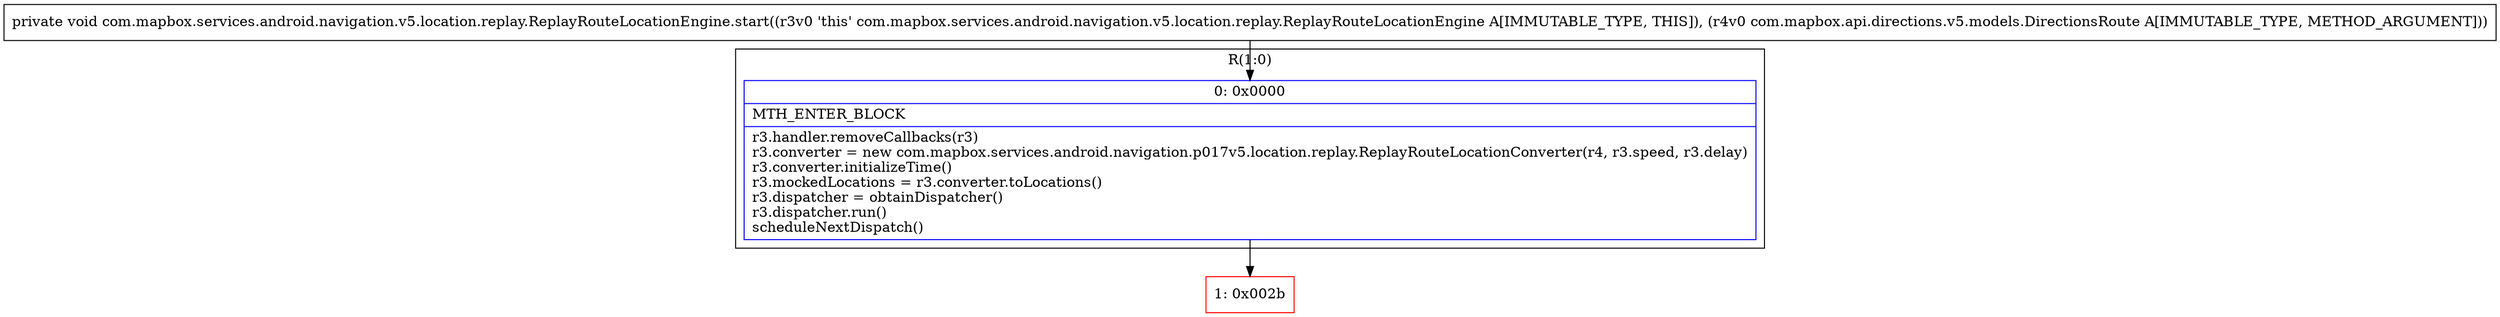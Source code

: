 digraph "CFG forcom.mapbox.services.android.navigation.v5.location.replay.ReplayRouteLocationEngine.start(Lcom\/mapbox\/api\/directions\/v5\/models\/DirectionsRoute;)V" {
subgraph cluster_Region_1503188652 {
label = "R(1:0)";
node [shape=record,color=blue];
Node_0 [shape=record,label="{0\:\ 0x0000|MTH_ENTER_BLOCK\l|r3.handler.removeCallbacks(r3)\lr3.converter = new com.mapbox.services.android.navigation.p017v5.location.replay.ReplayRouteLocationConverter(r4, r3.speed, r3.delay)\lr3.converter.initializeTime()\lr3.mockedLocations = r3.converter.toLocations()\lr3.dispatcher = obtainDispatcher()\lr3.dispatcher.run()\lscheduleNextDispatch()\l}"];
}
Node_1 [shape=record,color=red,label="{1\:\ 0x002b}"];
MethodNode[shape=record,label="{private void com.mapbox.services.android.navigation.v5.location.replay.ReplayRouteLocationEngine.start((r3v0 'this' com.mapbox.services.android.navigation.v5.location.replay.ReplayRouteLocationEngine A[IMMUTABLE_TYPE, THIS]), (r4v0 com.mapbox.api.directions.v5.models.DirectionsRoute A[IMMUTABLE_TYPE, METHOD_ARGUMENT])) }"];
MethodNode -> Node_0;
Node_0 -> Node_1;
}

